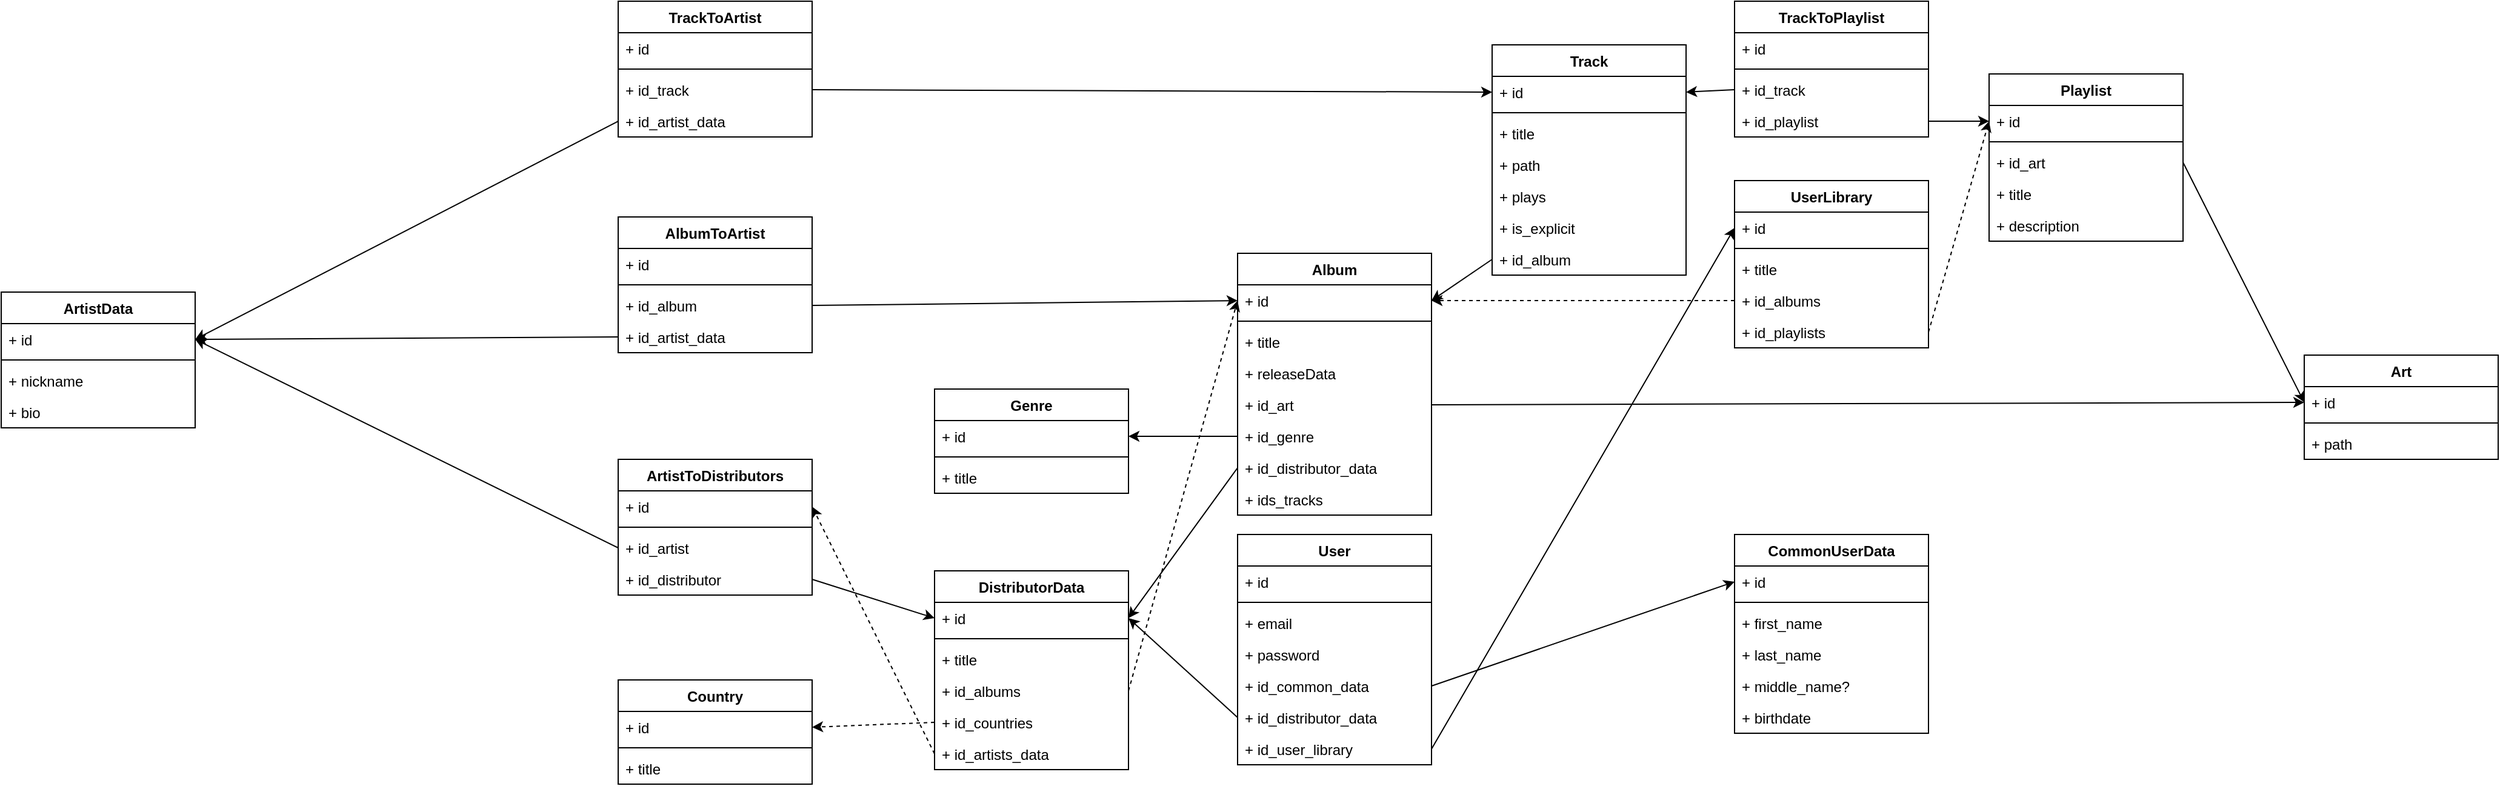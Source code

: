 <mxfile version="13.2.2" type="device"><diagram id="C5RBs43oDa-KdzZeNtuy" name="Page-1"><mxGraphModel dx="1552" dy="2136" grid="1" gridSize="10" guides="1" tooltips="1" connect="1" arrows="1" fold="1" page="1" pageScale="1" pageWidth="827" pageHeight="1169" math="0" shadow="0"><root><mxCell id="WIyWlLk6GJQsqaUBKTNV-0"/><mxCell id="WIyWlLk6GJQsqaUBKTNV-1" parent="WIyWlLk6GJQsqaUBKTNV-0"/><mxCell id="QsU7TTUZfVtSSlQxbNWF-118" style="rounded=0;orthogonalLoop=1;jettySize=auto;html=1;exitX=0;exitY=0.5;exitDx=0;exitDy=0;entryX=1;entryY=0.5;entryDx=0;entryDy=0;" parent="WIyWlLk6GJQsqaUBKTNV-1" source="QsU7TTUZfVtSSlQxbNWF-37" target="QsU7TTUZfVtSSlQxbNWF-57" edge="1"><mxGeometry relative="1" as="geometry"/></mxCell><mxCell id="QsU7TTUZfVtSSlQxbNWF-119" style="rounded=0;orthogonalLoop=1;jettySize=auto;html=1;exitX=0;exitY=0.5;exitDx=0;exitDy=0;entryX=1;entryY=0.5;entryDx=0;entryDy=0;" parent="WIyWlLk6GJQsqaUBKTNV-1" source="QsU7TTUZfVtSSlQxbNWF-45" target="QsU7TTUZfVtSSlQxbNWF-114" edge="1"><mxGeometry relative="1" as="geometry"/></mxCell><mxCell id="QsU7TTUZfVtSSlQxbNWF-120" style="rounded=0;orthogonalLoop=1;jettySize=auto;html=1;entryX=0;entryY=0.5;entryDx=0;entryDy=0;exitX=1;exitY=0.5;exitDx=0;exitDy=0;" parent="WIyWlLk6GJQsqaUBKTNV-1" source="QsU7TTUZfVtSSlQxbNWF-18" target="QsU7TTUZfVtSSlQxbNWF-9" edge="1"><mxGeometry relative="1" as="geometry"/></mxCell><mxCell id="QsU7TTUZfVtSSlQxbNWF-121" style="rounded=0;orthogonalLoop=1;jettySize=auto;html=1;exitX=0;exitY=0.5;exitDx=0;exitDy=0;entryX=1;entryY=0.5;entryDx=0;entryDy=0;" parent="WIyWlLk6GJQsqaUBKTNV-1" source="QsU7TTUZfVtSSlQxbNWF-19" target="QsU7TTUZfVtSSlQxbNWF-21" edge="1"><mxGeometry relative="1" as="geometry"><mxPoint x="160" y="599" as="targetPoint"/></mxGeometry></mxCell><mxCell id="QsU7TTUZfVtSSlQxbNWF-122" style="rounded=0;orthogonalLoop=1;jettySize=auto;html=1;entryX=1;entryY=0.5;entryDx=0;entryDy=0;exitX=0;exitY=0.5;exitDx=0;exitDy=0;" parent="WIyWlLk6GJQsqaUBKTNV-1" source="QsU7TTUZfVtSSlQxbNWF-12" target="QsU7TTUZfVtSSlQxbNWF-34" edge="1"><mxGeometry relative="1" as="geometry"/></mxCell><mxCell id="QsU7TTUZfVtSSlQxbNWF-123" style="rounded=0;orthogonalLoop=1;jettySize=auto;html=1;exitX=1;exitY=0.5;exitDx=0;exitDy=0;entryX=0;entryY=0.5;entryDx=0;entryDy=0;" parent="WIyWlLk6GJQsqaUBKTNV-1" source="QsU7TTUZfVtSSlQxbNWF-42" target="QsU7TTUZfVtSSlQxbNWF-34" edge="1"><mxGeometry relative="1" as="geometry"/></mxCell><mxCell id="QsU7TTUZfVtSSlQxbNWF-124" style="rounded=0;orthogonalLoop=1;jettySize=auto;html=1;exitX=0;exitY=0.5;exitDx=0;exitDy=0;entryX=1;entryY=0.5;entryDx=0;entryDy=0;" parent="WIyWlLk6GJQsqaUBKTNV-1" source="QsU7TTUZfVtSSlQxbNWF-43" target="QsU7TTUZfVtSSlQxbNWF-21" edge="1"><mxGeometry relative="1" as="geometry"/></mxCell><mxCell id="QsU7TTUZfVtSSlQxbNWF-126" style="rounded=0;orthogonalLoop=1;jettySize=auto;html=1;exitX=1;exitY=0.5;exitDx=0;exitDy=0;entryX=0;entryY=0.5;entryDx=0;entryDy=0;" parent="WIyWlLk6GJQsqaUBKTNV-1" source="QsU7TTUZfVtSSlQxbNWF-109" target="QsU7TTUZfVtSSlQxbNWF-105" edge="1"><mxGeometry relative="1" as="geometry"/></mxCell><mxCell id="QsU7TTUZfVtSSlQxbNWF-127" style="edgeStyle=none;rounded=0;orthogonalLoop=1;jettySize=auto;html=1;exitX=1;exitY=0.5;exitDx=0;exitDy=0;entryX=0;entryY=0.5;entryDx=0;entryDy=0;" parent="WIyWlLk6GJQsqaUBKTNV-1" source="QsU7TTUZfVtSSlQxbNWF-108" target="QsU7TTUZfVtSSlQxbNWF-105" edge="1"><mxGeometry relative="1" as="geometry"/></mxCell><mxCell id="QsU7TTUZfVtSSlQxbNWF-128" style="edgeStyle=none;rounded=0;orthogonalLoop=1;jettySize=auto;html=1;exitX=0;exitY=0.5;exitDx=0;exitDy=0;entryX=1;entryY=0.5;entryDx=0;entryDy=0;" parent="WIyWlLk6GJQsqaUBKTNV-1" source="QsU7TTUZfVtSSlQxbNWF-54" target="QsU7TTUZfVtSSlQxbNWF-9" edge="1"><mxGeometry relative="1" as="geometry"/></mxCell><mxCell id="QsU7TTUZfVtSSlQxbNWF-130" style="edgeStyle=none;rounded=0;orthogonalLoop=1;jettySize=auto;html=1;exitX=1;exitY=0.5;exitDx=0;exitDy=0;entryX=0;entryY=0.5;entryDx=0;entryDy=0;" parent="WIyWlLk6GJQsqaUBKTNV-1" source="QsU7TTUZfVtSSlQxbNWF-55" target="QsU7TTUZfVtSSlQxbNWF-47" edge="1"><mxGeometry relative="1" as="geometry"/></mxCell><mxCell id="QsU7TTUZfVtSSlQxbNWF-131" style="edgeStyle=none;rounded=0;orthogonalLoop=1;jettySize=auto;html=1;exitX=1;exitY=0.5;exitDx=0;exitDy=0;entryX=0;entryY=0.5;entryDx=0;entryDy=0;" parent="WIyWlLk6GJQsqaUBKTNV-1" source="QsU7TTUZfVtSSlQxbNWF-70" target="QsU7TTUZfVtSSlQxbNWF-72" edge="1"><mxGeometry relative="1" as="geometry"/></mxCell><mxCell id="QsU7TTUZfVtSSlQxbNWF-134" style="edgeStyle=none;rounded=0;orthogonalLoop=1;jettySize=auto;html=1;exitX=0;exitY=0.5;exitDx=0;exitDy=0;entryX=1;entryY=0.5;entryDx=0;entryDy=0;dashed=1;" parent="WIyWlLk6GJQsqaUBKTNV-1" source="QsU7TTUZfVtSSlQxbNWF-93" target="QsU7TTUZfVtSSlQxbNWF-83" edge="1"><mxGeometry relative="1" as="geometry"><mxPoint x="1000" y="480" as="targetPoint"/></mxGeometry></mxCell><mxCell id="djYnnAFGJIExnUOa6Ekk-12" style="edgeStyle=none;rounded=0;orthogonalLoop=1;jettySize=auto;html=1;exitX=0;exitY=0.5;exitDx=0;exitDy=0;entryX=1;entryY=0.5;entryDx=0;entryDy=0;" parent="WIyWlLk6GJQsqaUBKTNV-1" source="djYnnAFGJIExnUOa6Ekk-10" target="QsU7TTUZfVtSSlQxbNWF-21" edge="1"><mxGeometry relative="1" as="geometry"/></mxCell><mxCell id="djYnnAFGJIExnUOa6Ekk-14" style="edgeStyle=none;rounded=0;orthogonalLoop=1;jettySize=auto;html=1;exitX=1;exitY=0.5;exitDx=0;exitDy=0;entryX=0;entryY=0.5;entryDx=0;entryDy=0;" parent="WIyWlLk6GJQsqaUBKTNV-1" source="djYnnAFGJIExnUOa6Ekk-13" target="QsU7TTUZfVtSSlQxbNWF-114" edge="1"><mxGeometry relative="1" as="geometry"/></mxCell><mxCell id="QsU7TTUZfVtSSlQxbNWF-39" value="AlbumToArtist" style="swimlane;fontStyle=1;align=center;verticalAlign=top;childLayout=stackLayout;horizontal=1;startSize=26;horizontalStack=0;resizeParent=1;resizeParentMax=0;resizeLast=0;collapsible=1;marginBottom=0;" parent="WIyWlLk6GJQsqaUBKTNV-1" vertex="1"><mxGeometry x="169" y="168" width="160" height="112" as="geometry"/></mxCell><mxCell id="QsU7TTUZfVtSSlQxbNWF-40" value="+ id" style="text;strokeColor=none;fillColor=none;align=left;verticalAlign=top;spacingLeft=4;spacingRight=4;overflow=hidden;rotatable=0;points=[[0,0.5],[1,0.5]];portConstraint=eastwest;" parent="QsU7TTUZfVtSSlQxbNWF-39" vertex="1"><mxGeometry y="26" width="160" height="26" as="geometry"/></mxCell><mxCell id="QsU7TTUZfVtSSlQxbNWF-41" value="" style="line;strokeWidth=1;fillColor=none;align=left;verticalAlign=middle;spacingTop=-1;spacingLeft=3;spacingRight=3;rotatable=0;labelPosition=right;points=[];portConstraint=eastwest;" parent="QsU7TTUZfVtSSlQxbNWF-39" vertex="1"><mxGeometry y="52" width="160" height="8" as="geometry"/></mxCell><mxCell id="QsU7TTUZfVtSSlQxbNWF-42" value="+ id_album" style="text;strokeColor=none;fillColor=none;align=left;verticalAlign=top;spacingLeft=4;spacingRight=4;overflow=hidden;rotatable=0;points=[[0,0.5],[1,0.5]];portConstraint=eastwest;" parent="QsU7TTUZfVtSSlQxbNWF-39" vertex="1"><mxGeometry y="60" width="160" height="26" as="geometry"/></mxCell><mxCell id="QsU7TTUZfVtSSlQxbNWF-43" value="+ id_artist_data" style="text;strokeColor=none;fillColor=none;align=left;verticalAlign=top;spacingLeft=4;spacingRight=4;overflow=hidden;rotatable=0;points=[[0,0.5],[1,0.5]];portConstraint=eastwest;" parent="QsU7TTUZfVtSSlQxbNWF-39" vertex="1"><mxGeometry y="86" width="160" height="26" as="geometry"/></mxCell><mxCell id="QsU7TTUZfVtSSlQxbNWF-33" value="Album" style="swimlane;fontStyle=1;align=center;verticalAlign=top;childLayout=stackLayout;horizontal=1;startSize=26;horizontalStack=0;resizeParent=1;resizeParentMax=0;resizeLast=0;collapsible=1;marginBottom=0;" parent="WIyWlLk6GJQsqaUBKTNV-1" vertex="1"><mxGeometry x="680" y="198" width="160" height="216" as="geometry"/></mxCell><mxCell id="QsU7TTUZfVtSSlQxbNWF-34" value="+ id" style="text;strokeColor=none;fillColor=none;align=left;verticalAlign=top;spacingLeft=4;spacingRight=4;overflow=hidden;rotatable=0;points=[[0,0.5],[1,0.5]];portConstraint=eastwest;" parent="QsU7TTUZfVtSSlQxbNWF-33" vertex="1"><mxGeometry y="26" width="160" height="26" as="geometry"/></mxCell><mxCell id="QsU7TTUZfVtSSlQxbNWF-35" value="" style="line;strokeWidth=1;fillColor=none;align=left;verticalAlign=middle;spacingTop=-1;spacingLeft=3;spacingRight=3;rotatable=0;labelPosition=right;points=[];portConstraint=eastwest;" parent="QsU7TTUZfVtSSlQxbNWF-33" vertex="1"><mxGeometry y="52" width="160" height="8" as="geometry"/></mxCell><mxCell id="QsU7TTUZfVtSSlQxbNWF-36" value="+ title" style="text;strokeColor=none;fillColor=none;align=left;verticalAlign=top;spacingLeft=4;spacingRight=4;overflow=hidden;rotatable=0;points=[[0,0.5],[1,0.5]];portConstraint=eastwest;" parent="QsU7TTUZfVtSSlQxbNWF-33" vertex="1"><mxGeometry y="60" width="160" height="26" as="geometry"/></mxCell><mxCell id="QsU7TTUZfVtSSlQxbNWF-44" value="+ releaseData" style="text;strokeColor=none;fillColor=none;align=left;verticalAlign=top;spacingLeft=4;spacingRight=4;overflow=hidden;rotatable=0;points=[[0,0.5],[1,0.5]];portConstraint=eastwest;" parent="QsU7TTUZfVtSSlQxbNWF-33" vertex="1"><mxGeometry y="86" width="160" height="26" as="geometry"/></mxCell><mxCell id="QsU7TTUZfVtSSlQxbNWF-108" value="+ id_art" style="text;strokeColor=none;fillColor=none;align=left;verticalAlign=top;spacingLeft=4;spacingRight=4;overflow=hidden;rotatable=0;points=[[0,0.5],[1,0.5]];portConstraint=eastwest;" parent="QsU7TTUZfVtSSlQxbNWF-33" vertex="1"><mxGeometry y="112" width="160" height="26" as="geometry"/></mxCell><mxCell id="QsU7TTUZfVtSSlQxbNWF-37" value="+ id_genre" style="text;strokeColor=none;fillColor=none;align=left;verticalAlign=top;spacingLeft=4;spacingRight=4;overflow=hidden;rotatable=0;points=[[0,0.5],[1,0.5]];portConstraint=eastwest;" parent="QsU7TTUZfVtSSlQxbNWF-33" vertex="1"><mxGeometry y="138" width="160" height="26" as="geometry"/></mxCell><mxCell id="QsU7TTUZfVtSSlQxbNWF-45" value="+ id_distributor_data" style="text;strokeColor=none;fillColor=none;align=left;verticalAlign=top;spacingLeft=4;spacingRight=4;overflow=hidden;rotatable=0;points=[[0,0.5],[1,0.5]];portConstraint=eastwest;" parent="QsU7TTUZfVtSSlQxbNWF-33" vertex="1"><mxGeometry y="164" width="160" height="26" as="geometry"/></mxCell><mxCell id="IewXzMKFJqalMG4ecXdl-0" value="+ ids_tracks" style="text;strokeColor=none;fillColor=none;align=left;verticalAlign=top;spacingLeft=4;spacingRight=4;overflow=hidden;rotatable=0;points=[[0,0.5],[1,0.5]];portConstraint=eastwest;" vertex="1" parent="QsU7TTUZfVtSSlQxbNWF-33"><mxGeometry y="190" width="160" height="26" as="geometry"/></mxCell><mxCell id="QsU7TTUZfVtSSlQxbNWF-20" value="ArtistData" style="swimlane;fontStyle=1;align=center;verticalAlign=top;childLayout=stackLayout;horizontal=1;startSize=26;horizontalStack=0;resizeParent=1;resizeParentMax=0;resizeLast=0;collapsible=1;marginBottom=0;" parent="WIyWlLk6GJQsqaUBKTNV-1" vertex="1"><mxGeometry x="-340" y="230" width="160" height="112" as="geometry"/></mxCell><mxCell id="QsU7TTUZfVtSSlQxbNWF-21" value="+ id" style="text;strokeColor=none;fillColor=none;align=left;verticalAlign=top;spacingLeft=4;spacingRight=4;overflow=hidden;rotatable=0;points=[[0,0.5],[1,0.5]];portConstraint=eastwest;" parent="QsU7TTUZfVtSSlQxbNWF-20" vertex="1"><mxGeometry y="26" width="160" height="26" as="geometry"/></mxCell><mxCell id="QsU7TTUZfVtSSlQxbNWF-22" value="" style="line;strokeWidth=1;fillColor=none;align=left;verticalAlign=middle;spacingTop=-1;spacingLeft=3;spacingRight=3;rotatable=0;labelPosition=right;points=[];portConstraint=eastwest;" parent="QsU7TTUZfVtSSlQxbNWF-20" vertex="1"><mxGeometry y="52" width="160" height="8" as="geometry"/></mxCell><mxCell id="QsU7TTUZfVtSSlQxbNWF-31" value="+ nickname" style="text;strokeColor=none;fillColor=none;align=left;verticalAlign=top;spacingLeft=4;spacingRight=4;overflow=hidden;rotatable=0;points=[[0,0.5],[1,0.5]];portConstraint=eastwest;" parent="QsU7TTUZfVtSSlQxbNWF-20" vertex="1"><mxGeometry y="60" width="160" height="26" as="geometry"/></mxCell><mxCell id="QsU7TTUZfVtSSlQxbNWF-32" value="+ bio" style="text;strokeColor=none;fillColor=none;align=left;verticalAlign=top;spacingLeft=4;spacingRight=4;overflow=hidden;rotatable=0;points=[[0,0.5],[1,0.5]];portConstraint=eastwest;" parent="QsU7TTUZfVtSSlQxbNWF-20" vertex="1"><mxGeometry y="86" width="160" height="26" as="geometry"/></mxCell><mxCell id="QsU7TTUZfVtSSlQxbNWF-135" style="edgeStyle=none;rounded=0;orthogonalLoop=1;jettySize=auto;html=1;exitX=0;exitY=0.5;exitDx=0;exitDy=0;entryX=1;entryY=0.5;entryDx=0;entryDy=0;" parent="WIyWlLk6GJQsqaUBKTNV-1" source="QsU7TTUZfVtSSlQxbNWF-69" target="QsU7TTUZfVtSSlQxbNWF-114" edge="1"><mxGeometry relative="1" as="geometry"/></mxCell><mxCell id="djYnnAFGJIExnUOa6Ekk-7" value="ArtistToDistributors" style="swimlane;fontStyle=1;align=center;verticalAlign=top;childLayout=stackLayout;horizontal=1;startSize=26;horizontalStack=0;resizeParent=1;resizeParentMax=0;resizeLast=0;collapsible=1;marginBottom=0;" parent="WIyWlLk6GJQsqaUBKTNV-1" vertex="1"><mxGeometry x="169" y="368" width="160" height="112" as="geometry"/></mxCell><mxCell id="djYnnAFGJIExnUOa6Ekk-8" value="+ id" style="text;strokeColor=none;fillColor=none;align=left;verticalAlign=top;spacingLeft=4;spacingRight=4;overflow=hidden;rotatable=0;points=[[0,0.5],[1,0.5]];portConstraint=eastwest;" parent="djYnnAFGJIExnUOa6Ekk-7" vertex="1"><mxGeometry y="26" width="160" height="26" as="geometry"/></mxCell><mxCell id="djYnnAFGJIExnUOa6Ekk-9" value="" style="line;strokeWidth=1;fillColor=none;align=left;verticalAlign=middle;spacingTop=-1;spacingLeft=3;spacingRight=3;rotatable=0;labelPosition=right;points=[];portConstraint=eastwest;" parent="djYnnAFGJIExnUOa6Ekk-7" vertex="1"><mxGeometry y="52" width="160" height="8" as="geometry"/></mxCell><mxCell id="djYnnAFGJIExnUOa6Ekk-10" value="+ id_artist" style="text;strokeColor=none;fillColor=none;align=left;verticalAlign=top;spacingLeft=4;spacingRight=4;overflow=hidden;rotatable=0;points=[[0,0.5],[1,0.5]];portConstraint=eastwest;" parent="djYnnAFGJIExnUOa6Ekk-7" vertex="1"><mxGeometry y="60" width="160" height="26" as="geometry"/></mxCell><mxCell id="djYnnAFGJIExnUOa6Ekk-13" value="+ id_distributor" style="text;strokeColor=none;fillColor=none;align=left;verticalAlign=top;spacingLeft=4;spacingRight=4;overflow=hidden;rotatable=0;points=[[0,0.5],[1,0.5]];portConstraint=eastwest;" parent="djYnnAFGJIExnUOa6Ekk-7" vertex="1"><mxGeometry y="86" width="160" height="26" as="geometry"/></mxCell><mxCell id="IewXzMKFJqalMG4ecXdl-6" style="edgeStyle=none;rounded=0;orthogonalLoop=1;jettySize=auto;html=1;exitX=0;exitY=0.5;exitDx=0;exitDy=0;entryX=1;entryY=0.5;entryDx=0;entryDy=0;dashed=1;" edge="1" parent="WIyWlLk6GJQsqaUBKTNV-1" source="djYnnAFGJIExnUOa6Ekk-5" target="djYnnAFGJIExnUOa6Ekk-8"><mxGeometry relative="1" as="geometry"/></mxCell><mxCell id="IewXzMKFJqalMG4ecXdl-14" style="edgeStyle=none;rounded=0;orthogonalLoop=1;jettySize=auto;html=1;exitX=1;exitY=0.5;exitDx=0;exitDy=0;entryX=0;entryY=0.5;entryDx=0;entryDy=0;" edge="1" parent="WIyWlLk6GJQsqaUBKTNV-1" source="IewXzMKFJqalMG4ecXdl-2" target="IewXzMKFJqalMG4ecXdl-8"><mxGeometry relative="1" as="geometry"/></mxCell><mxCell id="IewXzMKFJqalMG4ecXdl-15" style="edgeStyle=none;rounded=0;orthogonalLoop=1;jettySize=auto;html=1;exitX=1;exitY=0.5;exitDx=0;exitDy=0;entryX=0;entryY=0.5;entryDx=0;entryDy=0;dashed=1;" edge="1" parent="WIyWlLk6GJQsqaUBKTNV-1" source="QsU7TTUZfVtSSlQxbNWF-117" target="QsU7TTUZfVtSSlQxbNWF-34"><mxGeometry relative="1" as="geometry"/></mxCell><mxCell id="IewXzMKFJqalMG4ecXdl-16" style="edgeStyle=none;rounded=0;orthogonalLoop=1;jettySize=auto;html=1;exitX=0;exitY=0.5;exitDx=0;exitDy=0;entryX=1;entryY=0.5;entryDx=0;entryDy=0;dashed=1;" edge="1" parent="WIyWlLk6GJQsqaUBKTNV-1" source="IewXzMKFJqalMG4ecXdl-11" target="QsU7TTUZfVtSSlQxbNWF-34"><mxGeometry relative="1" as="geometry"/></mxCell><mxCell id="IewXzMKFJqalMG4ecXdl-17" style="edgeStyle=none;rounded=0;orthogonalLoop=1;jettySize=auto;html=1;exitX=1;exitY=0.5;exitDx=0;exitDy=0;entryX=0;entryY=0.5;entryDx=0;entryDy=0;dashed=1;" edge="1" parent="WIyWlLk6GJQsqaUBKTNV-1" source="IewXzMKFJqalMG4ecXdl-12" target="QsU7TTUZfVtSSlQxbNWF-47"><mxGeometry relative="1" as="geometry"/></mxCell><mxCell id="IewXzMKFJqalMG4ecXdl-7" value="UserLibrary" style="swimlane;fontStyle=1;align=center;verticalAlign=top;childLayout=stackLayout;horizontal=1;startSize=26;horizontalStack=0;resizeParent=1;resizeParentMax=0;resizeLast=0;collapsible=1;marginBottom=0;" vertex="1" parent="WIyWlLk6GJQsqaUBKTNV-1"><mxGeometry x="1090" y="138" width="160" height="138" as="geometry"/></mxCell><mxCell id="IewXzMKFJqalMG4ecXdl-8" value="+ id" style="text;strokeColor=none;fillColor=none;align=left;verticalAlign=top;spacingLeft=4;spacingRight=4;overflow=hidden;rotatable=0;points=[[0,0.5],[1,0.5]];portConstraint=eastwest;" vertex="1" parent="IewXzMKFJqalMG4ecXdl-7"><mxGeometry y="26" width="160" height="26" as="geometry"/></mxCell><mxCell id="IewXzMKFJqalMG4ecXdl-9" value="" style="line;strokeWidth=1;fillColor=none;align=left;verticalAlign=middle;spacingTop=-1;spacingLeft=3;spacingRight=3;rotatable=0;labelPosition=right;points=[];portConstraint=eastwest;" vertex="1" parent="IewXzMKFJqalMG4ecXdl-7"><mxGeometry y="52" width="160" height="8" as="geometry"/></mxCell><mxCell id="IewXzMKFJqalMG4ecXdl-10" value="+ title" style="text;strokeColor=none;fillColor=none;align=left;verticalAlign=top;spacingLeft=4;spacingRight=4;overflow=hidden;rotatable=0;points=[[0,0.5],[1,0.5]];portConstraint=eastwest;" vertex="1" parent="IewXzMKFJqalMG4ecXdl-7"><mxGeometry y="60" width="160" height="26" as="geometry"/></mxCell><mxCell id="IewXzMKFJqalMG4ecXdl-11" value="+ id_albums" style="text;strokeColor=none;fillColor=none;align=left;verticalAlign=top;spacingLeft=4;spacingRight=4;overflow=hidden;rotatable=0;points=[[0,0.5],[1,0.5]];portConstraint=eastwest;" vertex="1" parent="IewXzMKFJqalMG4ecXdl-7"><mxGeometry y="86" width="160" height="26" as="geometry"/></mxCell><mxCell id="IewXzMKFJqalMG4ecXdl-12" value="+ id_playlists" style="text;strokeColor=none;fillColor=none;align=left;verticalAlign=top;spacingLeft=4;spacingRight=4;overflow=hidden;rotatable=0;points=[[0,0.5],[1,0.5]];portConstraint=eastwest;" vertex="1" parent="IewXzMKFJqalMG4ecXdl-7"><mxGeometry y="112" width="160" height="26" as="geometry"/></mxCell><mxCell id="QsU7TTUZfVtSSlQxbNWF-8" value="Track" style="swimlane;fontStyle=1;align=center;verticalAlign=top;childLayout=stackLayout;horizontal=1;startSize=26;horizontalStack=0;resizeParent=1;resizeParentMax=0;resizeLast=0;collapsible=1;marginBottom=0;" parent="WIyWlLk6GJQsqaUBKTNV-1" vertex="1"><mxGeometry x="890" y="26" width="160" height="190" as="geometry"/></mxCell><mxCell id="QsU7TTUZfVtSSlQxbNWF-9" value="+ id" style="text;strokeColor=none;fillColor=none;align=left;verticalAlign=top;spacingLeft=4;spacingRight=4;overflow=hidden;rotatable=0;points=[[0,0.5],[1,0.5]];portConstraint=eastwest;" parent="QsU7TTUZfVtSSlQxbNWF-8" vertex="1"><mxGeometry y="26" width="160" height="26" as="geometry"/></mxCell><mxCell id="QsU7TTUZfVtSSlQxbNWF-10" value="" style="line;strokeWidth=1;fillColor=none;align=left;verticalAlign=middle;spacingTop=-1;spacingLeft=3;spacingRight=3;rotatable=0;labelPosition=right;points=[];portConstraint=eastwest;" parent="QsU7TTUZfVtSSlQxbNWF-8" vertex="1"><mxGeometry y="52" width="160" height="8" as="geometry"/></mxCell><mxCell id="QsU7TTUZfVtSSlQxbNWF-25" value="+ title" style="text;strokeColor=none;fillColor=none;align=left;verticalAlign=top;spacingLeft=4;spacingRight=4;overflow=hidden;rotatable=0;points=[[0,0.5],[1,0.5]];portConstraint=eastwest;" parent="QsU7TTUZfVtSSlQxbNWF-8" vertex="1"><mxGeometry y="60" width="160" height="26" as="geometry"/></mxCell><mxCell id="QsU7TTUZfVtSSlQxbNWF-103" value="+ path" style="text;strokeColor=none;fillColor=none;align=left;verticalAlign=top;spacingLeft=4;spacingRight=4;overflow=hidden;rotatable=0;points=[[0,0.5],[1,0.5]];portConstraint=eastwest;" parent="QsU7TTUZfVtSSlQxbNWF-8" vertex="1"><mxGeometry y="86" width="160" height="26" as="geometry"/></mxCell><mxCell id="QsU7TTUZfVtSSlQxbNWF-11" value="+ plays" style="text;strokeColor=none;fillColor=none;align=left;verticalAlign=top;spacingLeft=4;spacingRight=4;overflow=hidden;rotatable=0;points=[[0,0.5],[1,0.5]];portConstraint=eastwest;" parent="QsU7TTUZfVtSSlQxbNWF-8" vertex="1"><mxGeometry y="112" width="160" height="26" as="geometry"/></mxCell><mxCell id="QsU7TTUZfVtSSlQxbNWF-14" value="+ is_explicit" style="text;strokeColor=none;fillColor=none;align=left;verticalAlign=top;spacingLeft=4;spacingRight=4;overflow=hidden;rotatable=0;points=[[0,0.5],[1,0.5]];portConstraint=eastwest;" parent="QsU7TTUZfVtSSlQxbNWF-8" vertex="1"><mxGeometry y="138" width="160" height="26" as="geometry"/></mxCell><mxCell id="QsU7TTUZfVtSSlQxbNWF-12" value="+ id_album" style="text;strokeColor=none;fillColor=none;align=left;verticalAlign=top;spacingLeft=4;spacingRight=4;overflow=hidden;rotatable=0;points=[[0,0.5],[1,0.5]];portConstraint=eastwest;" parent="QsU7TTUZfVtSSlQxbNWF-8" vertex="1"><mxGeometry y="164" width="160" height="26" as="geometry"/></mxCell><mxCell id="QsU7TTUZfVtSSlQxbNWF-51" value="TrackToPlaylist" style="swimlane;fontStyle=1;align=center;verticalAlign=top;childLayout=stackLayout;horizontal=1;startSize=26;horizontalStack=0;resizeParent=1;resizeParentMax=0;resizeLast=0;collapsible=1;marginBottom=0;" parent="WIyWlLk6GJQsqaUBKTNV-1" vertex="1"><mxGeometry x="1090" y="-10" width="160" height="112" as="geometry"/></mxCell><mxCell id="QsU7TTUZfVtSSlQxbNWF-52" value="+ id" style="text;strokeColor=none;fillColor=none;align=left;verticalAlign=top;spacingLeft=4;spacingRight=4;overflow=hidden;rotatable=0;points=[[0,0.5],[1,0.5]];portConstraint=eastwest;" parent="QsU7TTUZfVtSSlQxbNWF-51" vertex="1"><mxGeometry y="26" width="160" height="26" as="geometry"/></mxCell><mxCell id="QsU7TTUZfVtSSlQxbNWF-53" value="" style="line;strokeWidth=1;fillColor=none;align=left;verticalAlign=middle;spacingTop=-1;spacingLeft=3;spacingRight=3;rotatable=0;labelPosition=right;points=[];portConstraint=eastwest;" parent="QsU7TTUZfVtSSlQxbNWF-51" vertex="1"><mxGeometry y="52" width="160" height="8" as="geometry"/></mxCell><mxCell id="QsU7TTUZfVtSSlQxbNWF-54" value="+ id_track" style="text;strokeColor=none;fillColor=none;align=left;verticalAlign=top;spacingLeft=4;spacingRight=4;overflow=hidden;rotatable=0;points=[[0,0.5],[1,0.5]];portConstraint=eastwest;" parent="QsU7TTUZfVtSSlQxbNWF-51" vertex="1"><mxGeometry y="60" width="160" height="26" as="geometry"/></mxCell><mxCell id="QsU7TTUZfVtSSlQxbNWF-55" value="+ id_playlist" style="text;strokeColor=none;fillColor=none;align=left;verticalAlign=top;spacingLeft=4;spacingRight=4;overflow=hidden;rotatable=0;points=[[0,0.5],[1,0.5]];portConstraint=eastwest;" parent="QsU7TTUZfVtSSlQxbNWF-51" vertex="1"><mxGeometry y="86" width="160" height="26" as="geometry"/></mxCell><mxCell id="QsU7TTUZfVtSSlQxbNWF-46" value="Playlist" style="swimlane;fontStyle=1;align=center;verticalAlign=top;childLayout=stackLayout;horizontal=1;startSize=26;horizontalStack=0;resizeParent=1;resizeParentMax=0;resizeLast=0;collapsible=1;marginBottom=0;" parent="WIyWlLk6GJQsqaUBKTNV-1" vertex="1"><mxGeometry x="1300" y="50" width="160" height="138" as="geometry"/></mxCell><mxCell id="QsU7TTUZfVtSSlQxbNWF-47" value="+ id" style="text;strokeColor=none;fillColor=none;align=left;verticalAlign=top;spacingLeft=4;spacingRight=4;overflow=hidden;rotatable=0;points=[[0,0.5],[1,0.5]];portConstraint=eastwest;" parent="QsU7TTUZfVtSSlQxbNWF-46" vertex="1"><mxGeometry y="26" width="160" height="26" as="geometry"/></mxCell><mxCell id="QsU7TTUZfVtSSlQxbNWF-48" value="" style="line;strokeWidth=1;fillColor=none;align=left;verticalAlign=middle;spacingTop=-1;spacingLeft=3;spacingRight=3;rotatable=0;labelPosition=right;points=[];portConstraint=eastwest;" parent="QsU7TTUZfVtSSlQxbNWF-46" vertex="1"><mxGeometry y="52" width="160" height="8" as="geometry"/></mxCell><mxCell id="QsU7TTUZfVtSSlQxbNWF-109" value="+ id_art" style="text;strokeColor=none;fillColor=none;align=left;verticalAlign=top;spacingLeft=4;spacingRight=4;overflow=hidden;rotatable=0;points=[[0,0.5],[1,0.5]];portConstraint=eastwest;" parent="QsU7TTUZfVtSSlQxbNWF-46" vertex="1"><mxGeometry y="60" width="160" height="26" as="geometry"/></mxCell><mxCell id="QsU7TTUZfVtSSlQxbNWF-49" value="+ title" style="text;strokeColor=none;fillColor=none;align=left;verticalAlign=top;spacingLeft=4;spacingRight=4;overflow=hidden;rotatable=0;points=[[0,0.5],[1,0.5]];portConstraint=eastwest;" parent="QsU7TTUZfVtSSlQxbNWF-46" vertex="1"><mxGeometry y="86" width="160" height="26" as="geometry"/></mxCell><mxCell id="QsU7TTUZfVtSSlQxbNWF-50" value="+ description" style="text;strokeColor=none;fillColor=none;align=left;verticalAlign=top;spacingLeft=4;spacingRight=4;overflow=hidden;rotatable=0;points=[[0,0.5],[1,0.5]];portConstraint=eastwest;" parent="QsU7TTUZfVtSSlQxbNWF-46" vertex="1"><mxGeometry y="112" width="160" height="26" as="geometry"/></mxCell><mxCell id="QsU7TTUZfVtSSlQxbNWF-104" value="Art" style="swimlane;fontStyle=1;align=center;verticalAlign=top;childLayout=stackLayout;horizontal=1;startSize=26;horizontalStack=0;resizeParent=1;resizeParentMax=0;resizeLast=0;collapsible=1;marginBottom=0;" parent="WIyWlLk6GJQsqaUBKTNV-1" vertex="1"><mxGeometry x="1560" y="282" width="160" height="86" as="geometry"/></mxCell><mxCell id="QsU7TTUZfVtSSlQxbNWF-105" value="+ id" style="text;strokeColor=none;fillColor=none;align=left;verticalAlign=top;spacingLeft=4;spacingRight=4;overflow=hidden;rotatable=0;points=[[0,0.5],[1,0.5]];portConstraint=eastwest;" parent="QsU7TTUZfVtSSlQxbNWF-104" vertex="1"><mxGeometry y="26" width="160" height="26" as="geometry"/></mxCell><mxCell id="QsU7TTUZfVtSSlQxbNWF-106" value="" style="line;strokeWidth=1;fillColor=none;align=left;verticalAlign=middle;spacingTop=-1;spacingLeft=3;spacingRight=3;rotatable=0;labelPosition=right;points=[];portConstraint=eastwest;" parent="QsU7TTUZfVtSSlQxbNWF-104" vertex="1"><mxGeometry y="52" width="160" height="8" as="geometry"/></mxCell><mxCell id="QsU7TTUZfVtSSlQxbNWF-107" value="+ path" style="text;strokeColor=none;fillColor=none;align=left;verticalAlign=top;spacingLeft=4;spacingRight=4;overflow=hidden;rotatable=0;points=[[0,0.5],[1,0.5]];portConstraint=eastwest;" parent="QsU7TTUZfVtSSlQxbNWF-104" vertex="1"><mxGeometry y="60" width="160" height="26" as="geometry"/></mxCell><mxCell id="QsU7TTUZfVtSSlQxbNWF-15" value="TrackToArtist" style="swimlane;fontStyle=1;align=center;verticalAlign=top;childLayout=stackLayout;horizontal=1;startSize=26;horizontalStack=0;resizeParent=1;resizeParentMax=0;resizeLast=0;collapsible=1;marginBottom=0;" parent="WIyWlLk6GJQsqaUBKTNV-1" vertex="1"><mxGeometry x="169" y="-10" width="160" height="112" as="geometry"/></mxCell><mxCell id="QsU7TTUZfVtSSlQxbNWF-16" value="+ id" style="text;strokeColor=none;fillColor=none;align=left;verticalAlign=top;spacingLeft=4;spacingRight=4;overflow=hidden;rotatable=0;points=[[0,0.5],[1,0.5]];portConstraint=eastwest;" parent="QsU7TTUZfVtSSlQxbNWF-15" vertex="1"><mxGeometry y="26" width="160" height="26" as="geometry"/></mxCell><mxCell id="QsU7TTUZfVtSSlQxbNWF-17" value="" style="line;strokeWidth=1;fillColor=none;align=left;verticalAlign=middle;spacingTop=-1;spacingLeft=3;spacingRight=3;rotatable=0;labelPosition=right;points=[];portConstraint=eastwest;" parent="QsU7TTUZfVtSSlQxbNWF-15" vertex="1"><mxGeometry y="52" width="160" height="8" as="geometry"/></mxCell><mxCell id="QsU7TTUZfVtSSlQxbNWF-18" value="+ id_track" style="text;strokeColor=none;fillColor=none;align=left;verticalAlign=top;spacingLeft=4;spacingRight=4;overflow=hidden;rotatable=0;points=[[0,0.5],[1,0.5]];portConstraint=eastwest;" parent="QsU7TTUZfVtSSlQxbNWF-15" vertex="1"><mxGeometry y="60" width="160" height="26" as="geometry"/></mxCell><mxCell id="QsU7TTUZfVtSSlQxbNWF-19" value="+ id_artist_data" style="text;strokeColor=none;fillColor=none;align=left;verticalAlign=top;spacingLeft=4;spacingRight=4;overflow=hidden;rotatable=0;points=[[0,0.5],[1,0.5]];portConstraint=eastwest;" parent="QsU7TTUZfVtSSlQxbNWF-15" vertex="1"><mxGeometry y="86" width="160" height="26" as="geometry"/></mxCell><mxCell id="QsU7TTUZfVtSSlQxbNWF-113" value="DistributorData" style="swimlane;fontStyle=1;align=center;verticalAlign=top;childLayout=stackLayout;horizontal=1;startSize=26;horizontalStack=0;resizeParent=1;resizeParentMax=0;resizeLast=0;collapsible=1;marginBottom=0;" parent="WIyWlLk6GJQsqaUBKTNV-1" vertex="1"><mxGeometry x="430" y="460" width="160" height="164" as="geometry"/></mxCell><mxCell id="QsU7TTUZfVtSSlQxbNWF-114" value="+ id" style="text;strokeColor=none;fillColor=none;align=left;verticalAlign=top;spacingLeft=4;spacingRight=4;overflow=hidden;rotatable=0;points=[[0,0.5],[1,0.5]];portConstraint=eastwest;" parent="QsU7TTUZfVtSSlQxbNWF-113" vertex="1"><mxGeometry y="26" width="160" height="26" as="geometry"/></mxCell><mxCell id="QsU7TTUZfVtSSlQxbNWF-115" value="" style="line;strokeWidth=1;fillColor=none;align=left;verticalAlign=middle;spacingTop=-1;spacingLeft=3;spacingRight=3;rotatable=0;labelPosition=right;points=[];portConstraint=eastwest;" parent="QsU7TTUZfVtSSlQxbNWF-113" vertex="1"><mxGeometry y="52" width="160" height="8" as="geometry"/></mxCell><mxCell id="QsU7TTUZfVtSSlQxbNWF-116" value="+ title" style="text;strokeColor=none;fillColor=none;align=left;verticalAlign=top;spacingLeft=4;spacingRight=4;overflow=hidden;rotatable=0;points=[[0,0.5],[1,0.5]];portConstraint=eastwest;" parent="QsU7TTUZfVtSSlQxbNWF-113" vertex="1"><mxGeometry y="60" width="160" height="26" as="geometry"/></mxCell><mxCell id="QsU7TTUZfVtSSlQxbNWF-117" value="+ id_albums" style="text;strokeColor=none;fillColor=none;align=left;verticalAlign=top;spacingLeft=4;spacingRight=4;overflow=hidden;rotatable=0;points=[[0,0.5],[1,0.5]];portConstraint=eastwest;" parent="QsU7TTUZfVtSSlQxbNWF-113" vertex="1"><mxGeometry y="86" width="160" height="26" as="geometry"/></mxCell><mxCell id="QsU7TTUZfVtSSlQxbNWF-93" value="+ id_countries" style="text;strokeColor=none;fillColor=none;align=left;verticalAlign=top;spacingLeft=4;spacingRight=4;overflow=hidden;rotatable=0;points=[[0,0.5],[1,0.5]];portConstraint=eastwest;" parent="QsU7TTUZfVtSSlQxbNWF-113" vertex="1"><mxGeometry y="112" width="160" height="26" as="geometry"/></mxCell><mxCell id="djYnnAFGJIExnUOa6Ekk-5" value="+ id_artists_data" style="text;strokeColor=none;fillColor=none;align=left;verticalAlign=top;spacingLeft=4;spacingRight=4;overflow=hidden;rotatable=0;points=[[0,0.5],[1,0.5]];portConstraint=eastwest;" parent="QsU7TTUZfVtSSlQxbNWF-113" vertex="1"><mxGeometry y="138" width="160" height="26" as="geometry"/></mxCell><mxCell id="QsU7TTUZfVtSSlQxbNWF-64" value="User" style="swimlane;fontStyle=1;align=center;verticalAlign=top;childLayout=stackLayout;horizontal=1;startSize=26;horizontalStack=0;resizeParent=1;resizeParentMax=0;resizeLast=0;collapsible=1;marginBottom=0;" parent="WIyWlLk6GJQsqaUBKTNV-1" vertex="1"><mxGeometry x="680" y="430" width="160" height="190" as="geometry"/></mxCell><mxCell id="QsU7TTUZfVtSSlQxbNWF-65" value="+ id" style="text;strokeColor=none;fillColor=none;align=left;verticalAlign=top;spacingLeft=4;spacingRight=4;overflow=hidden;rotatable=0;points=[[0,0.5],[1,0.5]];portConstraint=eastwest;" parent="QsU7TTUZfVtSSlQxbNWF-64" vertex="1"><mxGeometry y="26" width="160" height="26" as="geometry"/></mxCell><mxCell id="QsU7TTUZfVtSSlQxbNWF-66" value="" style="line;strokeWidth=1;fillColor=none;align=left;verticalAlign=middle;spacingTop=-1;spacingLeft=3;spacingRight=3;rotatable=0;labelPosition=right;points=[];portConstraint=eastwest;" parent="QsU7TTUZfVtSSlQxbNWF-64" vertex="1"><mxGeometry y="52" width="160" height="8" as="geometry"/></mxCell><mxCell id="QsU7TTUZfVtSSlQxbNWF-79" value="+ email" style="text;strokeColor=none;fillColor=none;align=left;verticalAlign=top;spacingLeft=4;spacingRight=4;overflow=hidden;rotatable=0;points=[[0,0.5],[1,0.5]];portConstraint=eastwest;" parent="QsU7TTUZfVtSSlQxbNWF-64" vertex="1"><mxGeometry y="60" width="160" height="26" as="geometry"/></mxCell><mxCell id="QsU7TTUZfVtSSlQxbNWF-80" value="+ password" style="text;strokeColor=none;fillColor=none;align=left;verticalAlign=top;spacingLeft=4;spacingRight=4;overflow=hidden;rotatable=0;points=[[0,0.5],[1,0.5]];portConstraint=eastwest;" parent="QsU7TTUZfVtSSlQxbNWF-64" vertex="1"><mxGeometry y="86" width="160" height="26" as="geometry"/></mxCell><mxCell id="QsU7TTUZfVtSSlQxbNWF-70" value="+ id_common_data" style="text;strokeColor=none;fillColor=none;align=left;verticalAlign=top;spacingLeft=4;spacingRight=4;overflow=hidden;rotatable=0;points=[[0,0.5],[1,0.5]];portConstraint=eastwest;" parent="QsU7TTUZfVtSSlQxbNWF-64" vertex="1"><mxGeometry y="112" width="160" height="26" as="geometry"/></mxCell><mxCell id="QsU7TTUZfVtSSlQxbNWF-69" value="+ id_distributor_data" style="text;strokeColor=none;fillColor=none;align=left;verticalAlign=top;spacingLeft=4;spacingRight=4;overflow=hidden;rotatable=0;points=[[0,0.5],[1,0.5]];portConstraint=eastwest;" parent="QsU7TTUZfVtSSlQxbNWF-64" vertex="1"><mxGeometry y="138" width="160" height="26" as="geometry"/></mxCell><mxCell id="IewXzMKFJqalMG4ecXdl-2" value="+ id_user_library" style="text;strokeColor=none;fillColor=none;align=left;verticalAlign=top;spacingLeft=4;spacingRight=4;overflow=hidden;rotatable=0;points=[[0,0.5],[1,0.5]];portConstraint=eastwest;" vertex="1" parent="QsU7TTUZfVtSSlQxbNWF-64"><mxGeometry y="164" width="160" height="26" as="geometry"/></mxCell><mxCell id="QsU7TTUZfVtSSlQxbNWF-56" value="Genre" style="swimlane;fontStyle=1;align=center;verticalAlign=top;childLayout=stackLayout;horizontal=1;startSize=26;horizontalStack=0;resizeParent=1;resizeParentMax=0;resizeLast=0;collapsible=1;marginBottom=0;" parent="WIyWlLk6GJQsqaUBKTNV-1" vertex="1"><mxGeometry x="430" y="310" width="160" height="86" as="geometry"/></mxCell><mxCell id="QsU7TTUZfVtSSlQxbNWF-57" value="+ id" style="text;strokeColor=none;fillColor=none;align=left;verticalAlign=top;spacingLeft=4;spacingRight=4;overflow=hidden;rotatable=0;points=[[0,0.5],[1,0.5]];portConstraint=eastwest;" parent="QsU7TTUZfVtSSlQxbNWF-56" vertex="1"><mxGeometry y="26" width="160" height="26" as="geometry"/></mxCell><mxCell id="QsU7TTUZfVtSSlQxbNWF-58" value="" style="line;strokeWidth=1;fillColor=none;align=left;verticalAlign=middle;spacingTop=-1;spacingLeft=3;spacingRight=3;rotatable=0;labelPosition=right;points=[];portConstraint=eastwest;" parent="QsU7TTUZfVtSSlQxbNWF-56" vertex="1"><mxGeometry y="52" width="160" height="8" as="geometry"/></mxCell><mxCell id="QsU7TTUZfVtSSlQxbNWF-59" value="+ title" style="text;strokeColor=none;fillColor=none;align=left;verticalAlign=top;spacingLeft=4;spacingRight=4;overflow=hidden;rotatable=0;points=[[0,0.5],[1,0.5]];portConstraint=eastwest;" parent="QsU7TTUZfVtSSlQxbNWF-56" vertex="1"><mxGeometry y="60" width="160" height="26" as="geometry"/></mxCell><mxCell id="QsU7TTUZfVtSSlQxbNWF-71" value="CommonUserData" style="swimlane;fontStyle=1;align=center;verticalAlign=top;childLayout=stackLayout;horizontal=1;startSize=26;horizontalStack=0;resizeParent=1;resizeParentMax=0;resizeLast=0;collapsible=1;marginBottom=0;" parent="WIyWlLk6GJQsqaUBKTNV-1" vertex="1"><mxGeometry x="1090" y="430" width="160" height="164" as="geometry"/></mxCell><mxCell id="QsU7TTUZfVtSSlQxbNWF-72" value="+ id" style="text;strokeColor=none;fillColor=none;align=left;verticalAlign=top;spacingLeft=4;spacingRight=4;overflow=hidden;rotatable=0;points=[[0,0.5],[1,0.5]];portConstraint=eastwest;" parent="QsU7TTUZfVtSSlQxbNWF-71" vertex="1"><mxGeometry y="26" width="160" height="26" as="geometry"/></mxCell><mxCell id="QsU7TTUZfVtSSlQxbNWF-73" value="" style="line;strokeWidth=1;fillColor=none;align=left;verticalAlign=middle;spacingTop=-1;spacingLeft=3;spacingRight=3;rotatable=0;labelPosition=right;points=[];portConstraint=eastwest;" parent="QsU7TTUZfVtSSlQxbNWF-71" vertex="1"><mxGeometry y="52" width="160" height="8" as="geometry"/></mxCell><mxCell id="QsU7TTUZfVtSSlQxbNWF-74" value="+ first_name" style="text;strokeColor=none;fillColor=none;align=left;verticalAlign=top;spacingLeft=4;spacingRight=4;overflow=hidden;rotatable=0;points=[[0,0.5],[1,0.5]];portConstraint=eastwest;" parent="QsU7TTUZfVtSSlQxbNWF-71" vertex="1"><mxGeometry y="60" width="160" height="26" as="geometry"/></mxCell><mxCell id="QsU7TTUZfVtSSlQxbNWF-76" value="+ last_name" style="text;strokeColor=none;fillColor=none;align=left;verticalAlign=top;spacingLeft=4;spacingRight=4;overflow=hidden;rotatable=0;points=[[0,0.5],[1,0.5]];portConstraint=eastwest;" parent="QsU7TTUZfVtSSlQxbNWF-71" vertex="1"><mxGeometry y="86" width="160" height="26" as="geometry"/></mxCell><mxCell id="QsU7TTUZfVtSSlQxbNWF-77" value="+ middle_name?" style="text;strokeColor=none;fillColor=none;align=left;verticalAlign=top;spacingLeft=4;spacingRight=4;overflow=hidden;rotatable=0;points=[[0,0.5],[1,0.5]];portConstraint=eastwest;" parent="QsU7TTUZfVtSSlQxbNWF-71" vertex="1"><mxGeometry y="112" width="160" height="26" as="geometry"/></mxCell><mxCell id="QsU7TTUZfVtSSlQxbNWF-81" value="+ birthdate" style="text;strokeColor=none;fillColor=none;align=left;verticalAlign=top;spacingLeft=4;spacingRight=4;overflow=hidden;rotatable=0;points=[[0,0.5],[1,0.5]];portConstraint=eastwest;" parent="QsU7TTUZfVtSSlQxbNWF-71" vertex="1"><mxGeometry y="138" width="160" height="26" as="geometry"/></mxCell><mxCell id="QsU7TTUZfVtSSlQxbNWF-82" value="Country" style="swimlane;fontStyle=1;align=center;verticalAlign=top;childLayout=stackLayout;horizontal=1;startSize=26;horizontalStack=0;resizeParent=1;resizeParentMax=0;resizeLast=0;collapsible=1;marginBottom=0;" parent="WIyWlLk6GJQsqaUBKTNV-1" vertex="1"><mxGeometry x="169" y="550" width="160" height="86" as="geometry"/></mxCell><mxCell id="QsU7TTUZfVtSSlQxbNWF-83" value="+ id" style="text;strokeColor=none;fillColor=none;align=left;verticalAlign=top;spacingLeft=4;spacingRight=4;overflow=hidden;rotatable=0;points=[[0,0.5],[1,0.5]];portConstraint=eastwest;" parent="QsU7TTUZfVtSSlQxbNWF-82" vertex="1"><mxGeometry y="26" width="160" height="26" as="geometry"/></mxCell><mxCell id="QsU7TTUZfVtSSlQxbNWF-84" value="" style="line;strokeWidth=1;fillColor=none;align=left;verticalAlign=middle;spacingTop=-1;spacingLeft=3;spacingRight=3;rotatable=0;labelPosition=right;points=[];portConstraint=eastwest;" parent="QsU7TTUZfVtSSlQxbNWF-82" vertex="1"><mxGeometry y="52" width="160" height="8" as="geometry"/></mxCell><mxCell id="QsU7TTUZfVtSSlQxbNWF-85" value="+ title" style="text;strokeColor=none;fillColor=none;align=left;verticalAlign=top;spacingLeft=4;spacingRight=4;overflow=hidden;rotatable=0;points=[[0,0.5],[1,0.5]];portConstraint=eastwest;" parent="QsU7TTUZfVtSSlQxbNWF-82" vertex="1"><mxGeometry y="60" width="160" height="26" as="geometry"/></mxCell></root></mxGraphModel></diagram></mxfile>